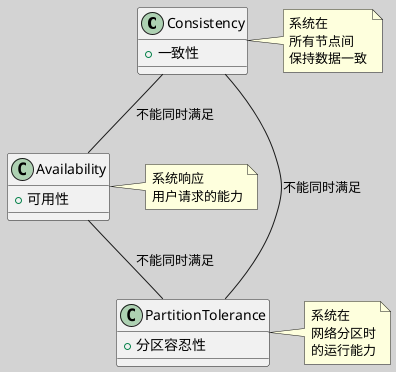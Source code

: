@startuml
skinparam backgroundColor #D3D3D3
' 定义 CAP 理论的三个组成部分
class Consistency {
  +一致性
}

class Availability {
  +可用性
}

class PartitionTolerance {
  +分区容忍性
}

' 创建关联性说明
note right of Consistency : 系统在\n所有节点间\n保持数据一致
note left of Availability : 系统响应\n用户请求的能力
note right of PartitionTolerance : 系统在\n网络分区时\n的运行能力

' 描述它们之间的关系
Consistency -- Availability : 不能同时满足
Consistency -- PartitionTolerance : 不能同时满足
Availability -- PartitionTolerance : 不能同时满足
@enduml
